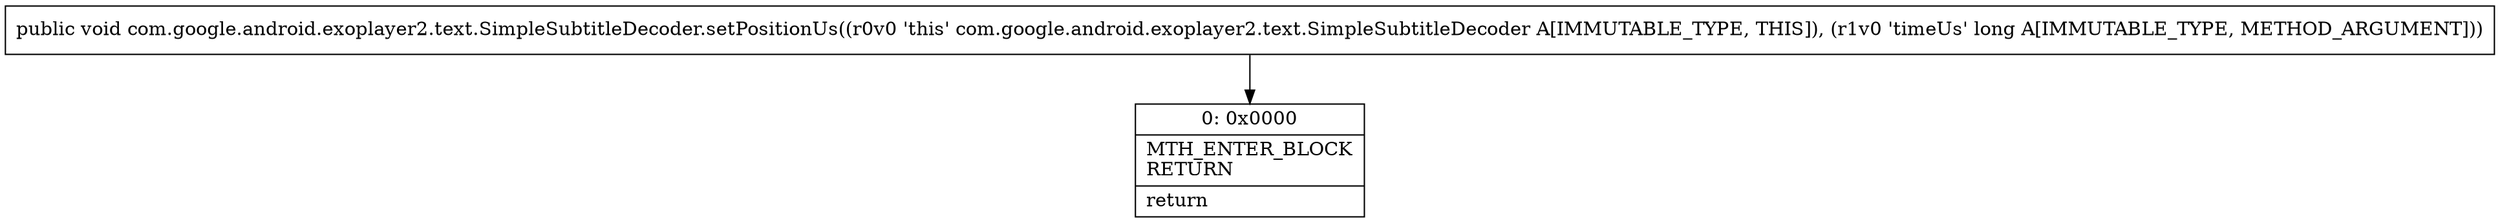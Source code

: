 digraph "CFG forcom.google.android.exoplayer2.text.SimpleSubtitleDecoder.setPositionUs(J)V" {
Node_0 [shape=record,label="{0\:\ 0x0000|MTH_ENTER_BLOCK\lRETURN\l|return\l}"];
MethodNode[shape=record,label="{public void com.google.android.exoplayer2.text.SimpleSubtitleDecoder.setPositionUs((r0v0 'this' com.google.android.exoplayer2.text.SimpleSubtitleDecoder A[IMMUTABLE_TYPE, THIS]), (r1v0 'timeUs' long A[IMMUTABLE_TYPE, METHOD_ARGUMENT])) }"];
MethodNode -> Node_0;
}

